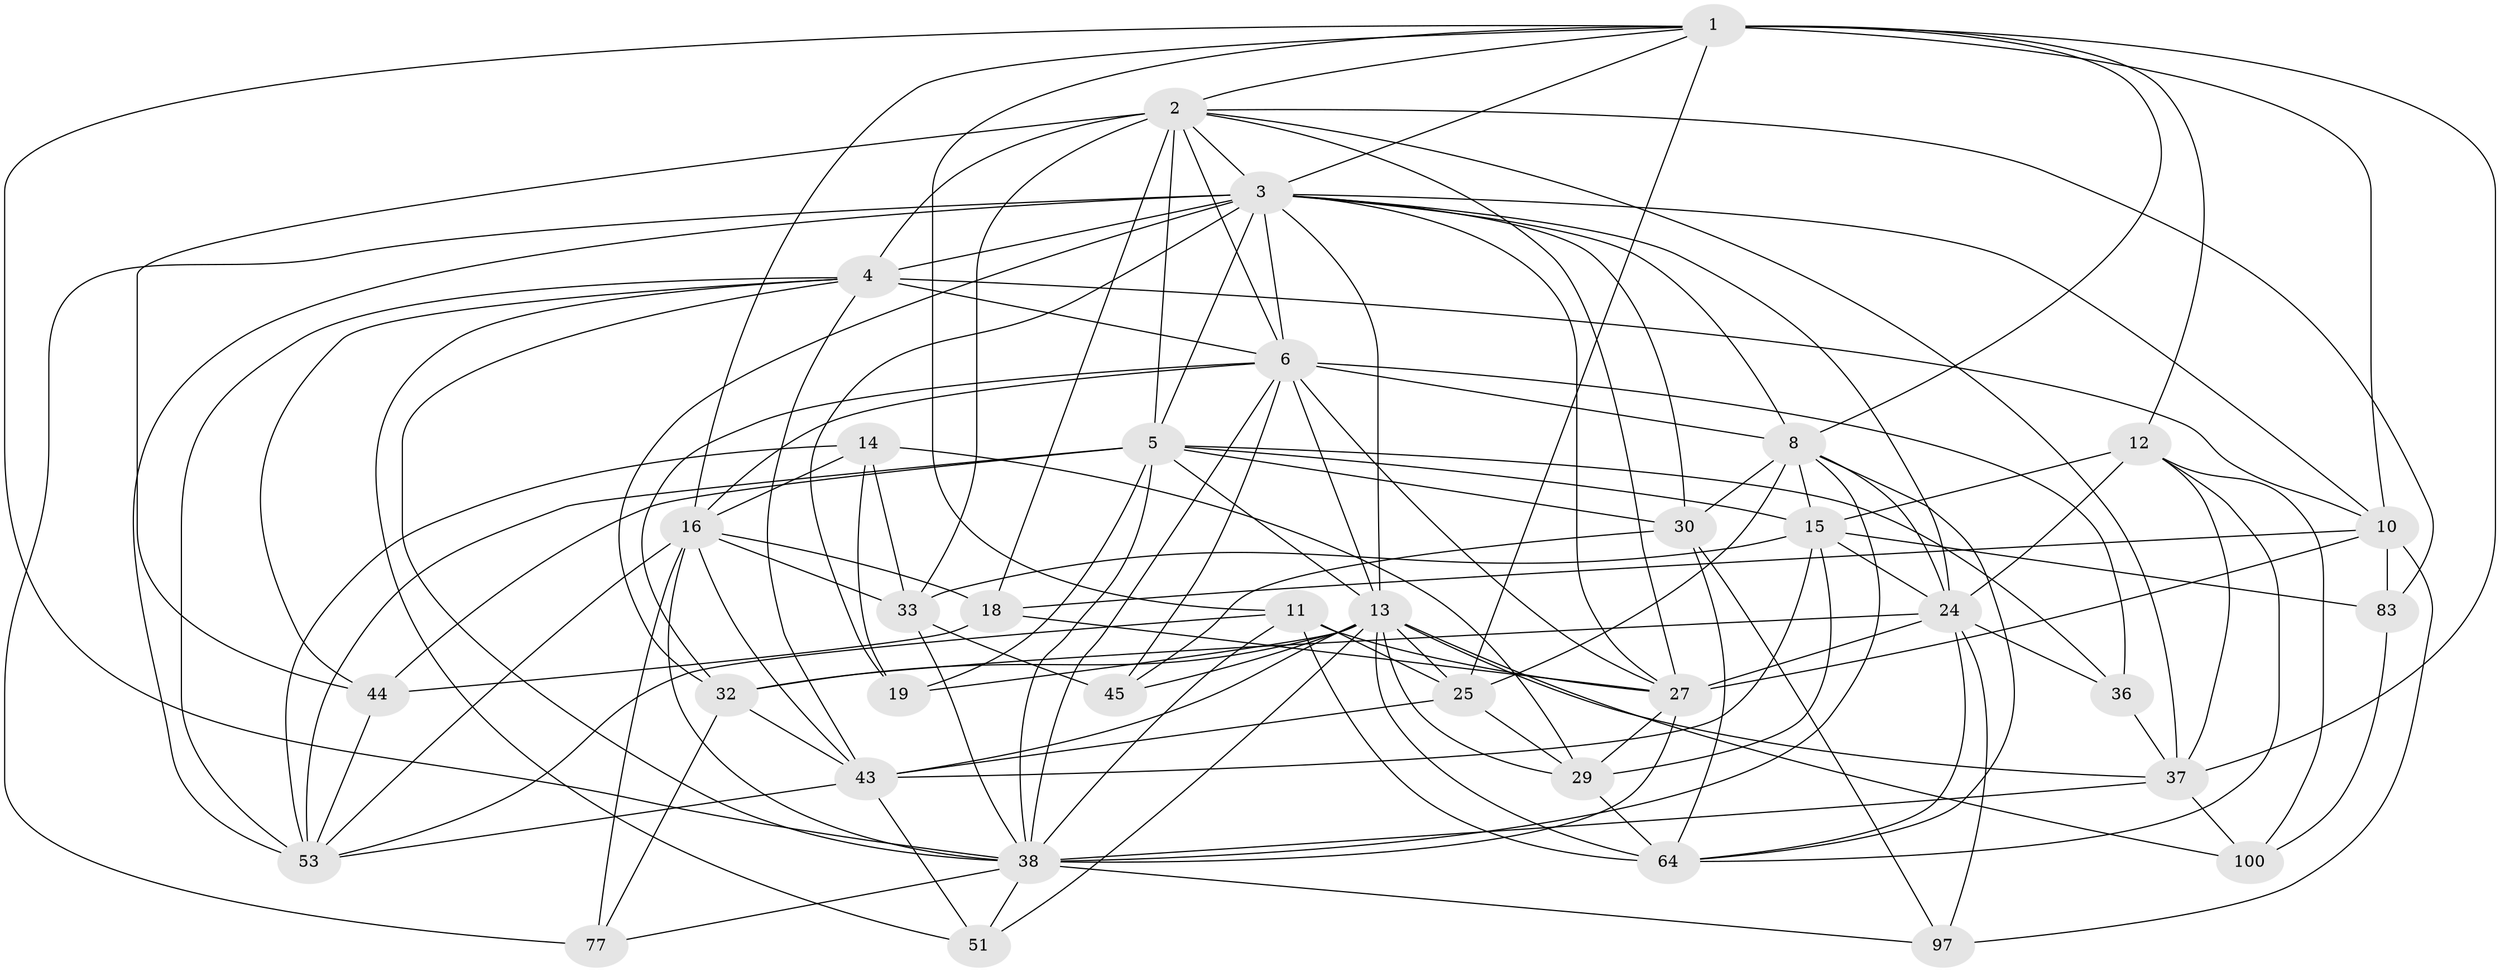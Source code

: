 // original degree distribution, {4: 1.0}
// Generated by graph-tools (version 1.1) at 2025/20/03/04/25 18:20:52]
// undirected, 36 vertices, 131 edges
graph export_dot {
graph [start="1"]
  node [color=gray90,style=filled];
  1 [super="+103+54"];
  2 [super="+7+9+62"];
  3 [super="+119+39+28+69"];
  4 [super="+23+88"];
  5 [super="+22+26+49"];
  6 [super="+95+75"];
  8 [super="+35"];
  10 [super="+56+65"];
  11 [super="+21"];
  12 [super="+48"];
  13 [super="+47+116+60+17"];
  14 [super="+118+61"];
  15 [super="+73+96"];
  16 [super="+31"];
  18 [super="+20"];
  19 [super="+91"];
  24 [super="+86+87"];
  25 [super="+89"];
  27 [super="+110+106"];
  29 [super="+108+58"];
  30 [super="+41+34"];
  32 [super="+84+115"];
  33 [super="+113"];
  36;
  37 [super="+67+74"];
  38 [super="+42+85+46"];
  43 [super="+81+101+52"];
  44 [super="+98"];
  45;
  51;
  53 [super="+111+57"];
  64 [super="+92+78"];
  77;
  83 [super="+109"];
  97;
  100;
  1 -- 8;
  1 -- 38;
  1 -- 10;
  1 -- 12;
  1 -- 37;
  1 -- 16;
  1 -- 2;
  1 -- 3;
  1 -- 25;
  1 -- 11;
  2 -- 5 [weight=2];
  2 -- 3 [weight=2];
  2 -- 33 [weight=2];
  2 -- 27;
  2 -- 44 [weight=2];
  2 -- 18;
  2 -- 4;
  2 -- 37;
  2 -- 6;
  2 -- 83 [weight=2];
  3 -- 32;
  3 -- 4 [weight=2];
  3 -- 8;
  3 -- 10;
  3 -- 13;
  3 -- 77;
  3 -- 19;
  3 -- 27 [weight=2];
  3 -- 24;
  3 -- 5;
  3 -- 30;
  3 -- 53;
  3 -- 6;
  4 -- 6 [weight=3];
  4 -- 51;
  4 -- 43;
  4 -- 10;
  4 -- 44;
  4 -- 38;
  4 -- 53;
  5 -- 19;
  5 -- 30 [weight=2];
  5 -- 44;
  5 -- 53 [weight=2];
  5 -- 15 [weight=2];
  5 -- 13;
  5 -- 36;
  5 -- 38;
  6 -- 32 [weight=2];
  6 -- 36;
  6 -- 13;
  6 -- 16;
  6 -- 8;
  6 -- 45;
  6 -- 38;
  6 -- 27;
  8 -- 30 [weight=2];
  8 -- 64;
  8 -- 24;
  8 -- 25;
  8 -- 15;
  8 -- 38;
  10 -- 97;
  10 -- 83 [weight=2];
  10 -- 18;
  10 -- 27;
  11 -- 25;
  11 -- 64;
  11 -- 27;
  11 -- 38;
  11 -- 53;
  12 -- 24;
  12 -- 100;
  12 -- 15;
  12 -- 37;
  12 -- 64;
  13 -- 25;
  13 -- 45;
  13 -- 100;
  13 -- 29 [weight=2];
  13 -- 19 [weight=2];
  13 -- 51;
  13 -- 32;
  13 -- 37;
  13 -- 64 [weight=2];
  13 -- 43;
  14 -- 53 [weight=2];
  14 -- 19 [weight=2];
  14 -- 16;
  14 -- 29;
  14 -- 33 [weight=2];
  15 -- 83;
  15 -- 24;
  15 -- 29 [weight=2];
  15 -- 43;
  15 -- 33;
  16 -- 18 [weight=2];
  16 -- 38;
  16 -- 77;
  16 -- 53;
  16 -- 43;
  16 -- 33;
  18 -- 27;
  18 -- 44;
  24 -- 36;
  24 -- 97;
  24 -- 32 [weight=2];
  24 -- 64;
  24 -- 27;
  25 -- 43;
  25 -- 29;
  27 -- 38;
  27 -- 29;
  29 -- 64;
  30 -- 97;
  30 -- 64;
  30 -- 45;
  32 -- 77;
  32 -- 43;
  33 -- 45;
  33 -- 38;
  36 -- 37;
  37 -- 100;
  37 -- 38 [weight=2];
  38 -- 51;
  38 -- 77;
  38 -- 97;
  43 -- 51;
  43 -- 53;
  44 -- 53;
  83 -- 100;
}
